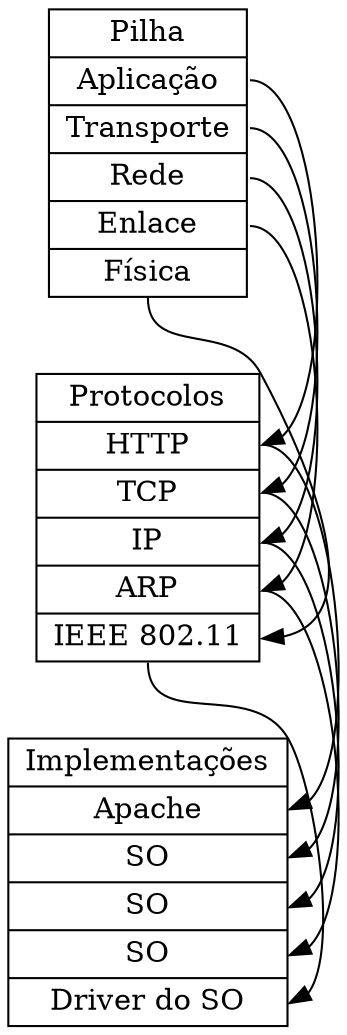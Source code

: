 digraph{
	stack [
		shape=record
		label="{Pilha|<a> Aplicação|<t> Transporte|<r> Rede|<e> Enlace | <f> Física}"
	];
	protocols [
		shape=record
		label="{Protocolos|<a>HTTP|<t>TCP|<r>IP|<e>ARP|<f> IEEE 802.11}"
			
	];
	implementations[
		shape=record
		label="{Implementações|<a>Apache|<t>SO|<r>SO|<e>SO|<f> Driver do SO}"
	];
	
	stack:a->protocols:a;
	stack:t->protocols:t;
	stack:r->protocols:r;
	stack:e->protocols:e;
	stack:f->protocols:f;

	protocols:a->implementations:a;
	protocols:t->implementations:t;
	protocols:r->implementations:r;
	protocols:e->implementations:e;
	protocols:f->implementations:f;	
	
}